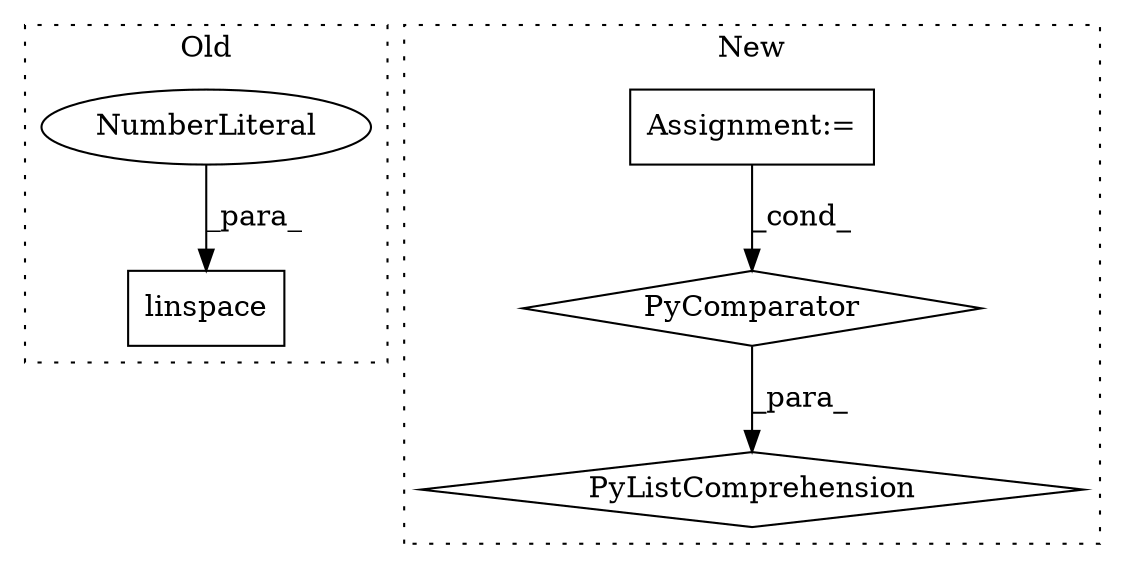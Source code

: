 digraph G {
subgraph cluster0 {
1 [label="linspace" a="32" s="1352,1367" l="9,1" shape="box"];
3 [label="NumberLiteral" a="34" s="1361" l="1" shape="ellipse"];
label = "Old";
style="dotted";
}
subgraph cluster1 {
2 [label="PyComparator" a="113" s="1287" l="17" shape="diamond"];
4 [label="PyListComprehension" a="109" s="1189" l="123" shape="diamond"];
5 [label="Assignment:=" a="7" s="1075" l="7" shape="box"];
label = "New";
style="dotted";
}
2 -> 4 [label="_para_"];
3 -> 1 [label="_para_"];
5 -> 2 [label="_cond_"];
}